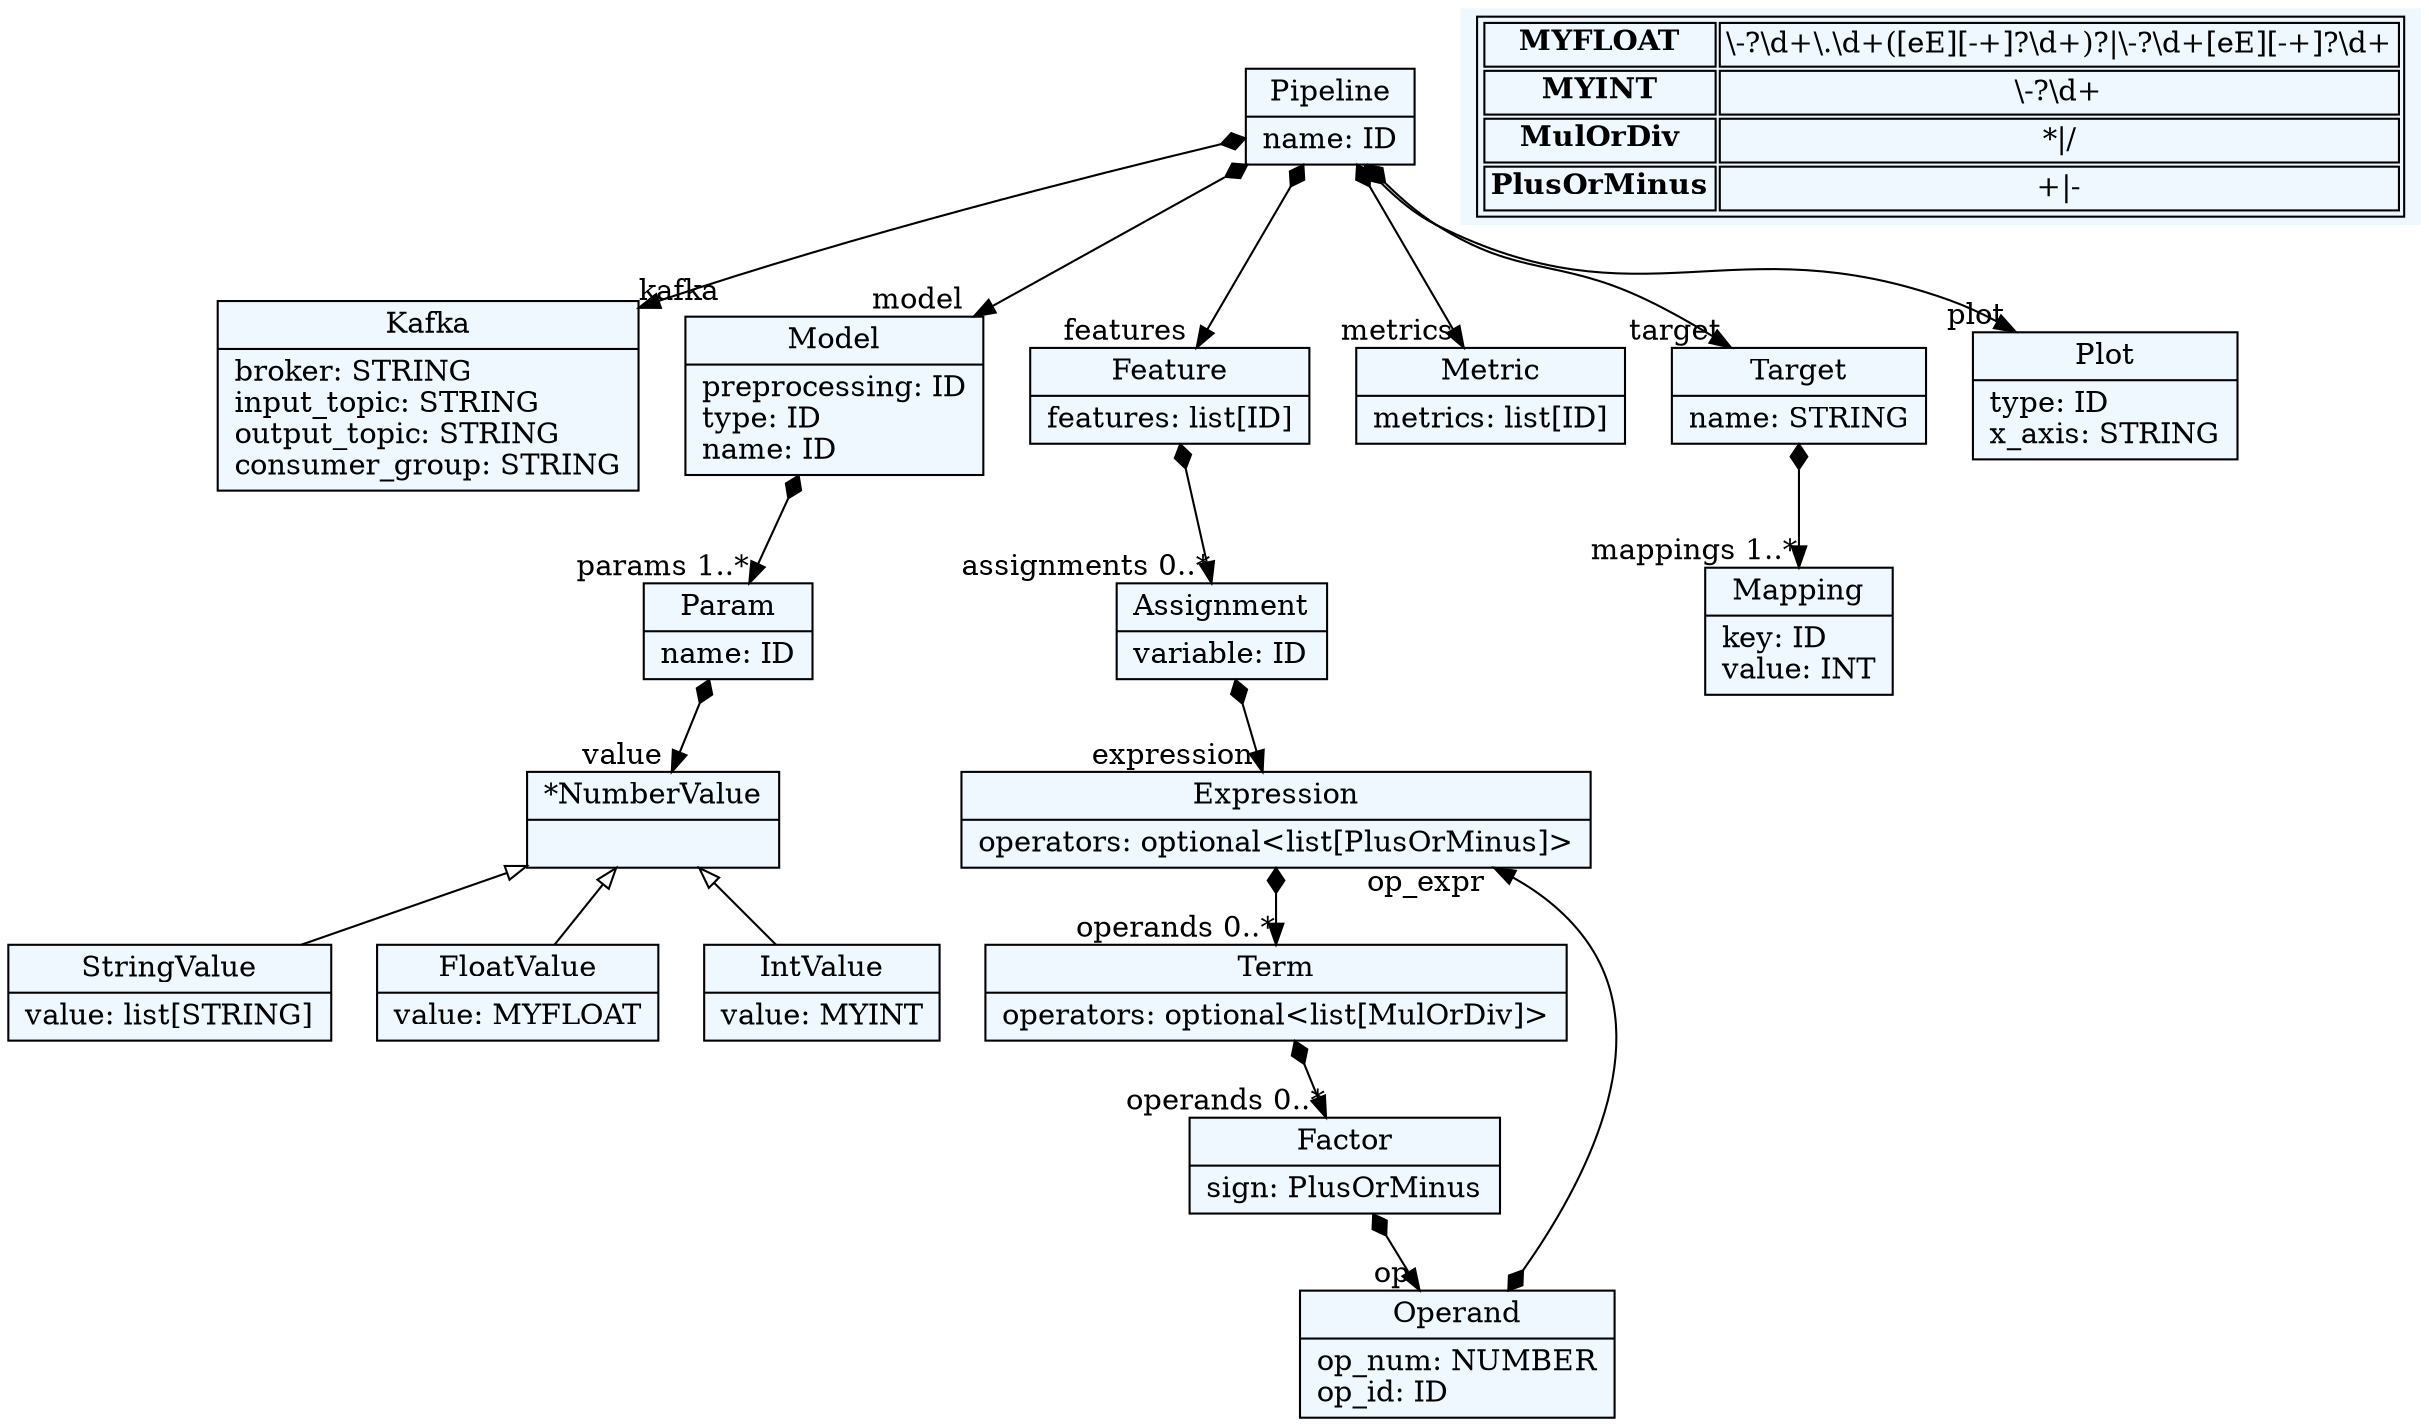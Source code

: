
    digraph textX {
    fontname = "Bitstream Vera Sans"
    fontsize = 8
    node[
        shape=record,
        style=filled,
        fillcolor=aliceblue
    ]
    nodesep = 0.3
    edge[dir=black,arrowtail=empty]


123730478199536[ label="{Pipeline|name: ID\l}"]

123730478198816[ label="{Kafka|broker: STRING\linput_topic: STRING\loutput_topic: STRING\lconsumer_group: STRING\l}"]

123730478199200[ label="{Model|preprocessing: ID\ltype: ID\lname: ID\l}"]

123730478188688[ label="{Param|name: ID\l}"]

123730478192240[ label="{*NumberValue|}"]

123730478269984[ label="{StringValue|value: list[STRING]\l}"]

123730478273584[ label="{FloatValue|value: MYFLOAT\l}"]

123730478281072[ label="{IntValue|value: MYINT\l}"]

123730478274928[ label="{Feature|features: list[ID]\l}"]

123730478282176[ label="{Assignment|variable: ID\l}"]

123730478276752[ label="{Expression|operators: optional\<list[PlusOrMinus]\>\l}"]

123730478281456[ label="{Term|operators: optional\<list[MulOrDiv]\>\l}"]

123730478272144[ label="{Factor|sign: PlusOrMinus\l}"]

123730478275888[ label="{Operand|op_num: NUMBER\lop_id: ID\l}"]

123730478274736[ label="{Metric|metrics: list[ID]\l}"]

123730478268880[ label="{Target|name: STRING\l}"]

123730478276848[ label="{Mapping|key: ID\lvalue: INT\l}"]

123730478272912[ label="{Plot|type: ID\lx_axis: STRING\l}"]



123730478199536 -> 123730478198816[arrowtail=diamond, dir=both, headlabel="kafka "]
123730478199536 -> 123730478199200[arrowtail=diamond, dir=both, headlabel="model "]
123730478199536 -> 123730478274928[arrowtail=diamond, dir=both, headlabel="features "]
123730478199536 -> 123730478274736[arrowtail=diamond, dir=both, headlabel="metrics "]
123730478199536 -> 123730478268880[arrowtail=diamond, dir=both, headlabel="target "]
123730478199536 -> 123730478272912[arrowtail=diamond, dir=both, headlabel="plot "]
123730478199200 -> 123730478188688[arrowtail=diamond, dir=both, headlabel="params 1..*"]
123730478188688 -> 123730478192240[arrowtail=diamond, dir=both, headlabel="value "]
123730478192240 -> 123730478273584 [dir=back]
123730478192240 -> 123730478281072 [dir=back]
123730478192240 -> 123730478269984 [dir=back]
123730478274928 -> 123730478282176[arrowtail=diamond, dir=both, headlabel="assignments 0..*"]
123730478282176 -> 123730478276752[arrowtail=diamond, dir=both, headlabel="expression "]
123730478276752 -> 123730478281456[arrowtail=diamond, dir=both, headlabel="operands 0..*"]
123730478281456 -> 123730478272144[arrowtail=diamond, dir=both, headlabel="operands 0..*"]
123730478272144 -> 123730478275888[arrowtail=diamond, dir=both, headlabel="op "]
123730478275888 -> 123730478276752[arrowtail=diamond, dir=both, headlabel="op_expr "]
123730478268880 -> 123730478276848[arrowtail=diamond, dir=both, headlabel="mappings 1..*"]
match_rules [ shape=plaintext, label=< <table>
	<tr>
		<td><b>MYFLOAT</b></td><td>\-?\d+\.\d+([eE][-+]?\d+)?|\-?\d+[eE][-+]?\d+</td>
	</tr>
	<tr>
		<td><b>MYINT</b></td><td>\-?\d+</td>
	</tr>
	<tr>
		<td><b>MulOrDiv</b></td><td>*|/</td>
	</tr>
	<tr>
		<td><b>PlusOrMinus</b></td><td>+|-</td>
	</tr>
</table> >]


}
